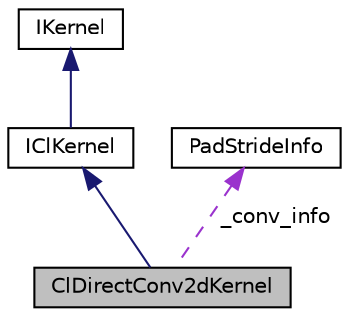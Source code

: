 digraph "ClDirectConv2dKernel"
{
 // LATEX_PDF_SIZE
  edge [fontname="Helvetica",fontsize="10",labelfontname="Helvetica",labelfontsize="10"];
  node [fontname="Helvetica",fontsize="10",shape=record];
  Node1 [label="ClDirectConv2dKernel",height=0.2,width=0.4,color="black", fillcolor="grey75", style="filled", fontcolor="black",tooltip="Interface for the direct convolution kernel."];
  Node2 -> Node1 [dir="back",color="midnightblue",fontsize="10",style="solid",fontname="Helvetica"];
  Node2 [label="IClKernel",height=0.2,width=0.4,color="black", fillcolor="white", style="filled",URL="$classarm__compute_1_1_i_c_l_kernel.xhtml",tooltip="Common interface for all the OpenCL kernels."];
  Node3 -> Node2 [dir="back",color="midnightblue",fontsize="10",style="solid",fontname="Helvetica"];
  Node3 [label="IKernel",height=0.2,width=0.4,color="black", fillcolor="white", style="filled",URL="$classarm__compute_1_1_i_kernel.xhtml",tooltip="Common information for all the kernels."];
  Node4 -> Node1 [dir="back",color="darkorchid3",fontsize="10",style="dashed",label=" _conv_info" ,fontname="Helvetica"];
  Node4 [label="PadStrideInfo",height=0.2,width=0.4,color="black", fillcolor="white", style="filled",URL="$classarm__compute_1_1_pad_stride_info.xhtml",tooltip=" "];
}
